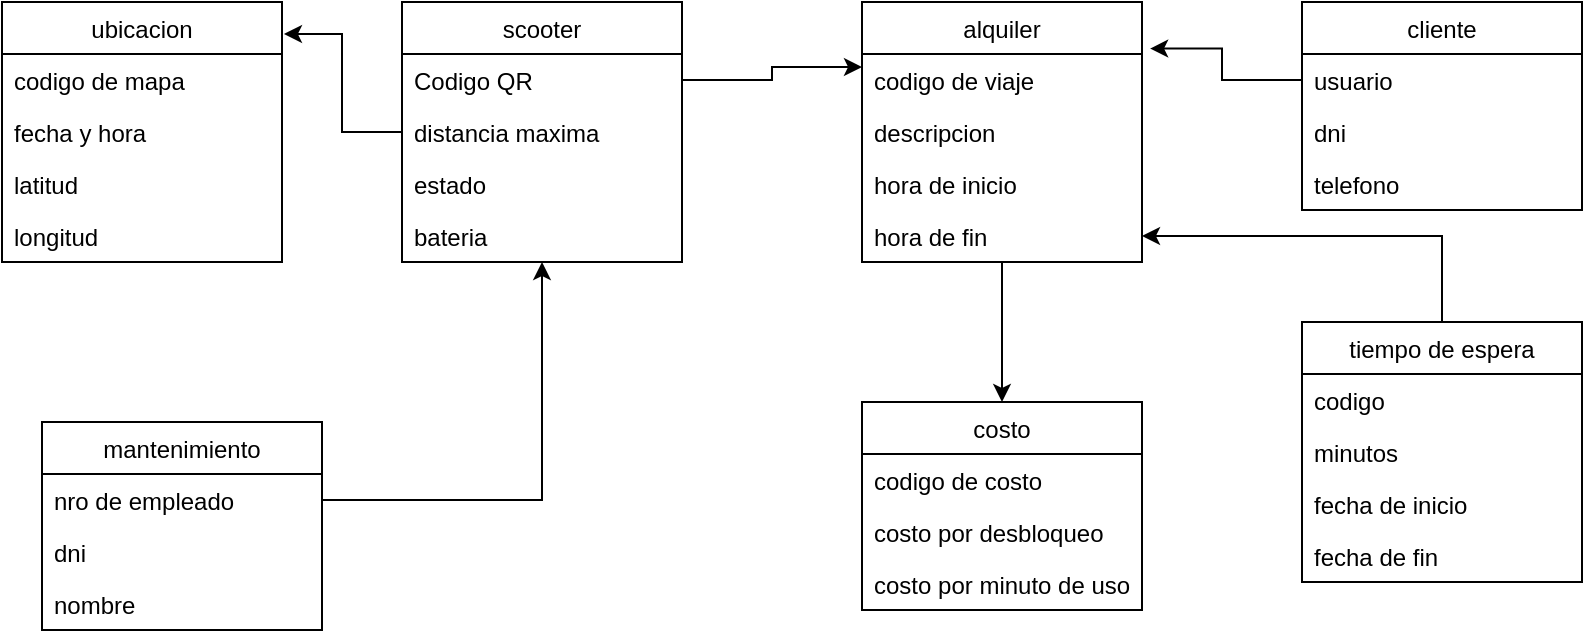 <mxfile version="15.5.2" type="device"><diagram id="C5RBs43oDa-KdzZeNtuy" name="Page-1"><mxGraphModel dx="1102" dy="450" grid="1" gridSize="10" guides="1" tooltips="1" connect="1" arrows="1" fold="1" page="1" pageScale="1" pageWidth="827" pageHeight="1169" math="0" shadow="0"><root><mxCell id="WIyWlLk6GJQsqaUBKTNV-0"/><mxCell id="WIyWlLk6GJQsqaUBKTNV-1" parent="WIyWlLk6GJQsqaUBKTNV-0"/><mxCell id="tcRV8hrZkiELiXoF_VzL-33" style="edgeStyle=orthogonalEdgeStyle;rounded=0;orthogonalLoop=1;jettySize=auto;html=1;entryX=1.007;entryY=0.123;entryDx=0;entryDy=0;entryPerimeter=0;" edge="1" parent="WIyWlLk6GJQsqaUBKTNV-1" source="tcRV8hrZkiELiXoF_VzL-2" target="tcRV8hrZkiELiXoF_VzL-17"><mxGeometry relative="1" as="geometry"/></mxCell><mxCell id="tcRV8hrZkiELiXoF_VzL-2" value="scooter" style="swimlane;fontStyle=0;childLayout=stackLayout;horizontal=1;startSize=26;fillColor=none;horizontalStack=0;resizeParent=1;resizeParentMax=0;resizeLast=0;collapsible=1;marginBottom=0;" vertex="1" parent="WIyWlLk6GJQsqaUBKTNV-1"><mxGeometry x="230" y="50" width="140" height="130" as="geometry"/></mxCell><mxCell id="tcRV8hrZkiELiXoF_VzL-3" value="Codigo QR" style="text;strokeColor=none;fillColor=none;align=left;verticalAlign=top;spacingLeft=4;spacingRight=4;overflow=hidden;rotatable=0;points=[[0,0.5],[1,0.5]];portConstraint=eastwest;" vertex="1" parent="tcRV8hrZkiELiXoF_VzL-2"><mxGeometry y="26" width="140" height="26" as="geometry"/></mxCell><mxCell id="tcRV8hrZkiELiXoF_VzL-4" value="distancia maxima" style="text;strokeColor=none;fillColor=none;align=left;verticalAlign=top;spacingLeft=4;spacingRight=4;overflow=hidden;rotatable=0;points=[[0,0.5],[1,0.5]];portConstraint=eastwest;" vertex="1" parent="tcRV8hrZkiELiXoF_VzL-2"><mxGeometry y="52" width="140" height="26" as="geometry"/></mxCell><mxCell id="tcRV8hrZkiELiXoF_VzL-11" value="estado" style="text;strokeColor=none;fillColor=none;align=left;verticalAlign=top;spacingLeft=4;spacingRight=4;overflow=hidden;rotatable=0;points=[[0,0.5],[1,0.5]];portConstraint=eastwest;" vertex="1" parent="tcRV8hrZkiELiXoF_VzL-2"><mxGeometry y="78" width="140" height="26" as="geometry"/></mxCell><mxCell id="tcRV8hrZkiELiXoF_VzL-5" value="bateria" style="text;strokeColor=none;fillColor=none;align=left;verticalAlign=top;spacingLeft=4;spacingRight=4;overflow=hidden;rotatable=0;points=[[0,0.5],[1,0.5]];portConstraint=eastwest;" vertex="1" parent="tcRV8hrZkiELiXoF_VzL-2"><mxGeometry y="104" width="140" height="26" as="geometry"/></mxCell><mxCell id="tcRV8hrZkiELiXoF_VzL-17" value="ubicacion" style="swimlane;fontStyle=0;childLayout=stackLayout;horizontal=1;startSize=26;fillColor=none;horizontalStack=0;resizeParent=1;resizeParentMax=0;resizeLast=0;collapsible=1;marginBottom=0;" vertex="1" parent="WIyWlLk6GJQsqaUBKTNV-1"><mxGeometry x="30" y="50" width="140" height="130" as="geometry"/></mxCell><mxCell id="tcRV8hrZkiELiXoF_VzL-51" value="codigo de mapa" style="text;strokeColor=none;fillColor=none;align=left;verticalAlign=top;spacingLeft=4;spacingRight=4;overflow=hidden;rotatable=0;points=[[0,0.5],[1,0.5]];portConstraint=eastwest;" vertex="1" parent="tcRV8hrZkiELiXoF_VzL-17"><mxGeometry y="26" width="140" height="26" as="geometry"/></mxCell><mxCell id="tcRV8hrZkiELiXoF_VzL-50" value="fecha y hora" style="text;strokeColor=none;fillColor=none;align=left;verticalAlign=top;spacingLeft=4;spacingRight=4;overflow=hidden;rotatable=0;points=[[0,0.5],[1,0.5]];portConstraint=eastwest;" vertex="1" parent="tcRV8hrZkiELiXoF_VzL-17"><mxGeometry y="52" width="140" height="26" as="geometry"/></mxCell><mxCell id="tcRV8hrZkiELiXoF_VzL-20" value="latitud" style="text;strokeColor=none;fillColor=none;align=left;verticalAlign=top;spacingLeft=4;spacingRight=4;overflow=hidden;rotatable=0;points=[[0,0.5],[1,0.5]];portConstraint=eastwest;" vertex="1" parent="tcRV8hrZkiELiXoF_VzL-17"><mxGeometry y="78" width="140" height="26" as="geometry"/></mxCell><mxCell id="tcRV8hrZkiELiXoF_VzL-21" value="longitud" style="text;strokeColor=none;fillColor=none;align=left;verticalAlign=top;spacingLeft=4;spacingRight=4;overflow=hidden;rotatable=0;points=[[0,0.5],[1,0.5]];portConstraint=eastwest;" vertex="1" parent="tcRV8hrZkiELiXoF_VzL-17"><mxGeometry y="104" width="140" height="26" as="geometry"/></mxCell><mxCell id="tcRV8hrZkiELiXoF_VzL-43" style="edgeStyle=orthogonalEdgeStyle;rounded=0;orthogonalLoop=1;jettySize=auto;html=1;entryX=0.5;entryY=0;entryDx=0;entryDy=0;" edge="1" parent="WIyWlLk6GJQsqaUBKTNV-1" source="tcRV8hrZkiELiXoF_VzL-22" target="tcRV8hrZkiELiXoF_VzL-39"><mxGeometry relative="1" as="geometry"/></mxCell><mxCell id="tcRV8hrZkiELiXoF_VzL-22" value="alquiler" style="swimlane;fontStyle=0;childLayout=stackLayout;horizontal=1;startSize=26;fillColor=none;horizontalStack=0;resizeParent=1;resizeParentMax=0;resizeLast=0;collapsible=1;marginBottom=0;" vertex="1" parent="WIyWlLk6GJQsqaUBKTNV-1"><mxGeometry x="460" y="50" width="140" height="130" as="geometry"/></mxCell><mxCell id="tcRV8hrZkiELiXoF_VzL-23" value="codigo de viaje" style="text;strokeColor=none;fillColor=none;align=left;verticalAlign=top;spacingLeft=4;spacingRight=4;overflow=hidden;rotatable=0;points=[[0,0.5],[1,0.5]];portConstraint=eastwest;" vertex="1" parent="tcRV8hrZkiELiXoF_VzL-22"><mxGeometry y="26" width="140" height="26" as="geometry"/></mxCell><mxCell id="tcRV8hrZkiELiXoF_VzL-24" value="descripcion" style="text;strokeColor=none;fillColor=none;align=left;verticalAlign=top;spacingLeft=4;spacingRight=4;overflow=hidden;rotatable=0;points=[[0,0.5],[1,0.5]];portConstraint=eastwest;" vertex="1" parent="tcRV8hrZkiELiXoF_VzL-22"><mxGeometry y="52" width="140" height="26" as="geometry"/></mxCell><mxCell id="tcRV8hrZkiELiXoF_VzL-48" value="hora de inicio" style="text;strokeColor=none;fillColor=none;align=left;verticalAlign=top;spacingLeft=4;spacingRight=4;overflow=hidden;rotatable=0;points=[[0,0.5],[1,0.5]];portConstraint=eastwest;" vertex="1" parent="tcRV8hrZkiELiXoF_VzL-22"><mxGeometry y="78" width="140" height="26" as="geometry"/></mxCell><mxCell id="tcRV8hrZkiELiXoF_VzL-49" value="hora de fin" style="text;strokeColor=none;fillColor=none;align=left;verticalAlign=top;spacingLeft=4;spacingRight=4;overflow=hidden;rotatable=0;points=[[0,0.5],[1,0.5]];portConstraint=eastwest;" vertex="1" parent="tcRV8hrZkiELiXoF_VzL-22"><mxGeometry y="104" width="140" height="26" as="geometry"/></mxCell><mxCell id="tcRV8hrZkiELiXoF_VzL-26" value="cliente" style="swimlane;fontStyle=0;childLayout=stackLayout;horizontal=1;startSize=26;fillColor=none;horizontalStack=0;resizeParent=1;resizeParentMax=0;resizeLast=0;collapsible=1;marginBottom=0;" vertex="1" parent="WIyWlLk6GJQsqaUBKTNV-1"><mxGeometry x="680" y="50" width="140" height="104" as="geometry"/></mxCell><mxCell id="tcRV8hrZkiELiXoF_VzL-27" value="usuario" style="text;strokeColor=none;fillColor=none;align=left;verticalAlign=top;spacingLeft=4;spacingRight=4;overflow=hidden;rotatable=0;points=[[0,0.5],[1,0.5]];portConstraint=eastwest;" vertex="1" parent="tcRV8hrZkiELiXoF_VzL-26"><mxGeometry y="26" width="140" height="26" as="geometry"/></mxCell><mxCell id="tcRV8hrZkiELiXoF_VzL-28" value="dni" style="text;strokeColor=none;fillColor=none;align=left;verticalAlign=top;spacingLeft=4;spacingRight=4;overflow=hidden;rotatable=0;points=[[0,0.5],[1,0.5]];portConstraint=eastwest;" vertex="1" parent="tcRV8hrZkiELiXoF_VzL-26"><mxGeometry y="52" width="140" height="26" as="geometry"/></mxCell><mxCell id="tcRV8hrZkiELiXoF_VzL-29" value="telefono" style="text;strokeColor=none;fillColor=none;align=left;verticalAlign=top;spacingLeft=4;spacingRight=4;overflow=hidden;rotatable=0;points=[[0,0.5],[1,0.5]];portConstraint=eastwest;" vertex="1" parent="tcRV8hrZkiELiXoF_VzL-26"><mxGeometry y="78" width="140" height="26" as="geometry"/></mxCell><mxCell id="tcRV8hrZkiELiXoF_VzL-31" style="edgeStyle=orthogonalEdgeStyle;rounded=0;orthogonalLoop=1;jettySize=auto;html=1;entryX=1.029;entryY=0.179;entryDx=0;entryDy=0;entryPerimeter=0;" edge="1" parent="WIyWlLk6GJQsqaUBKTNV-1" source="tcRV8hrZkiELiXoF_VzL-27" target="tcRV8hrZkiELiXoF_VzL-22"><mxGeometry relative="1" as="geometry"/></mxCell><mxCell id="tcRV8hrZkiELiXoF_VzL-32" style="edgeStyle=orthogonalEdgeStyle;rounded=0;orthogonalLoop=1;jettySize=auto;html=1;entryX=0;entryY=0.25;entryDx=0;entryDy=0;" edge="1" parent="WIyWlLk6GJQsqaUBKTNV-1" source="tcRV8hrZkiELiXoF_VzL-3" target="tcRV8hrZkiELiXoF_VzL-22"><mxGeometry relative="1" as="geometry"/></mxCell><mxCell id="tcRV8hrZkiELiXoF_VzL-34" value="mantenimiento" style="swimlane;fontStyle=0;childLayout=stackLayout;horizontal=1;startSize=26;fillColor=none;horizontalStack=0;resizeParent=1;resizeParentMax=0;resizeLast=0;collapsible=1;marginBottom=0;" vertex="1" parent="WIyWlLk6GJQsqaUBKTNV-1"><mxGeometry x="50" y="260" width="140" height="104" as="geometry"/></mxCell><mxCell id="tcRV8hrZkiELiXoF_VzL-35" value="nro de empleado" style="text;strokeColor=none;fillColor=none;align=left;verticalAlign=top;spacingLeft=4;spacingRight=4;overflow=hidden;rotatable=0;points=[[0,0.5],[1,0.5]];portConstraint=eastwest;" vertex="1" parent="tcRV8hrZkiELiXoF_VzL-34"><mxGeometry y="26" width="140" height="26" as="geometry"/></mxCell><mxCell id="tcRV8hrZkiELiXoF_VzL-36" value="dni" style="text;strokeColor=none;fillColor=none;align=left;verticalAlign=top;spacingLeft=4;spacingRight=4;overflow=hidden;rotatable=0;points=[[0,0.5],[1,0.5]];portConstraint=eastwest;" vertex="1" parent="tcRV8hrZkiELiXoF_VzL-34"><mxGeometry y="52" width="140" height="26" as="geometry"/></mxCell><mxCell id="tcRV8hrZkiELiXoF_VzL-37" value="nombre" style="text;strokeColor=none;fillColor=none;align=left;verticalAlign=top;spacingLeft=4;spacingRight=4;overflow=hidden;rotatable=0;points=[[0,0.5],[1,0.5]];portConstraint=eastwest;" vertex="1" parent="tcRV8hrZkiELiXoF_VzL-34"><mxGeometry y="78" width="140" height="26" as="geometry"/></mxCell><mxCell id="tcRV8hrZkiELiXoF_VzL-38" style="edgeStyle=orthogonalEdgeStyle;rounded=0;orthogonalLoop=1;jettySize=auto;html=1;" edge="1" parent="WIyWlLk6GJQsqaUBKTNV-1" source="tcRV8hrZkiELiXoF_VzL-35" target="tcRV8hrZkiELiXoF_VzL-2"><mxGeometry relative="1" as="geometry"/></mxCell><mxCell id="tcRV8hrZkiELiXoF_VzL-39" value="costo" style="swimlane;fontStyle=0;childLayout=stackLayout;horizontal=1;startSize=26;fillColor=none;horizontalStack=0;resizeParent=1;resizeParentMax=0;resizeLast=0;collapsible=1;marginBottom=0;" vertex="1" parent="WIyWlLk6GJQsqaUBKTNV-1"><mxGeometry x="460" y="250" width="140" height="104" as="geometry"/></mxCell><mxCell id="tcRV8hrZkiELiXoF_VzL-57" value="codigo de costo" style="text;strokeColor=none;fillColor=none;align=left;verticalAlign=top;spacingLeft=4;spacingRight=4;overflow=hidden;rotatable=0;points=[[0,0.5],[1,0.5]];portConstraint=eastwest;" vertex="1" parent="tcRV8hrZkiELiXoF_VzL-39"><mxGeometry y="26" width="140" height="26" as="geometry"/></mxCell><mxCell id="tcRV8hrZkiELiXoF_VzL-40" value="costo por desbloqueo" style="text;strokeColor=none;fillColor=none;align=left;verticalAlign=top;spacingLeft=4;spacingRight=4;overflow=hidden;rotatable=0;points=[[0,0.5],[1,0.5]];portConstraint=eastwest;" vertex="1" parent="tcRV8hrZkiELiXoF_VzL-39"><mxGeometry y="52" width="140" height="26" as="geometry"/></mxCell><mxCell id="tcRV8hrZkiELiXoF_VzL-41" value="costo por minuto de uso" style="text;strokeColor=none;fillColor=none;align=left;verticalAlign=top;spacingLeft=4;spacingRight=4;overflow=hidden;rotatable=0;points=[[0,0.5],[1,0.5]];portConstraint=eastwest;" vertex="1" parent="tcRV8hrZkiELiXoF_VzL-39"><mxGeometry y="78" width="140" height="26" as="geometry"/></mxCell><mxCell id="tcRV8hrZkiELiXoF_VzL-56" style="edgeStyle=orthogonalEdgeStyle;rounded=0;orthogonalLoop=1;jettySize=auto;html=1;entryX=1;entryY=0.5;entryDx=0;entryDy=0;" edge="1" parent="WIyWlLk6GJQsqaUBKTNV-1" source="tcRV8hrZkiELiXoF_VzL-52" target="tcRV8hrZkiELiXoF_VzL-49"><mxGeometry relative="1" as="geometry"/></mxCell><mxCell id="tcRV8hrZkiELiXoF_VzL-52" value="tiempo de espera" style="swimlane;fontStyle=0;childLayout=stackLayout;horizontal=1;startSize=26;fillColor=none;horizontalStack=0;resizeParent=1;resizeParentMax=0;resizeLast=0;collapsible=1;marginBottom=0;" vertex="1" parent="WIyWlLk6GJQsqaUBKTNV-1"><mxGeometry x="680" y="210" width="140" height="130" as="geometry"/></mxCell><mxCell id="tcRV8hrZkiELiXoF_VzL-53" value="codigo" style="text;strokeColor=none;fillColor=none;align=left;verticalAlign=top;spacingLeft=4;spacingRight=4;overflow=hidden;rotatable=0;points=[[0,0.5],[1,0.5]];portConstraint=eastwest;" vertex="1" parent="tcRV8hrZkiELiXoF_VzL-52"><mxGeometry y="26" width="140" height="26" as="geometry"/></mxCell><mxCell id="tcRV8hrZkiELiXoF_VzL-54" value="minutos" style="text;strokeColor=none;fillColor=none;align=left;verticalAlign=top;spacingLeft=4;spacingRight=4;overflow=hidden;rotatable=0;points=[[0,0.5],[1,0.5]];portConstraint=eastwest;" vertex="1" parent="tcRV8hrZkiELiXoF_VzL-52"><mxGeometry y="52" width="140" height="26" as="geometry"/></mxCell><mxCell id="tcRV8hrZkiELiXoF_VzL-55" value="fecha de inicio" style="text;strokeColor=none;fillColor=none;align=left;verticalAlign=top;spacingLeft=4;spacingRight=4;overflow=hidden;rotatable=0;points=[[0,0.5],[1,0.5]];portConstraint=eastwest;" vertex="1" parent="tcRV8hrZkiELiXoF_VzL-52"><mxGeometry y="78" width="140" height="26" as="geometry"/></mxCell><mxCell id="tcRV8hrZkiELiXoF_VzL-58" value="fecha de fin" style="text;strokeColor=none;fillColor=none;align=left;verticalAlign=top;spacingLeft=4;spacingRight=4;overflow=hidden;rotatable=0;points=[[0,0.5],[1,0.5]];portConstraint=eastwest;" vertex="1" parent="tcRV8hrZkiELiXoF_VzL-52"><mxGeometry y="104" width="140" height="26" as="geometry"/></mxCell></root></mxGraphModel></diagram></mxfile>
